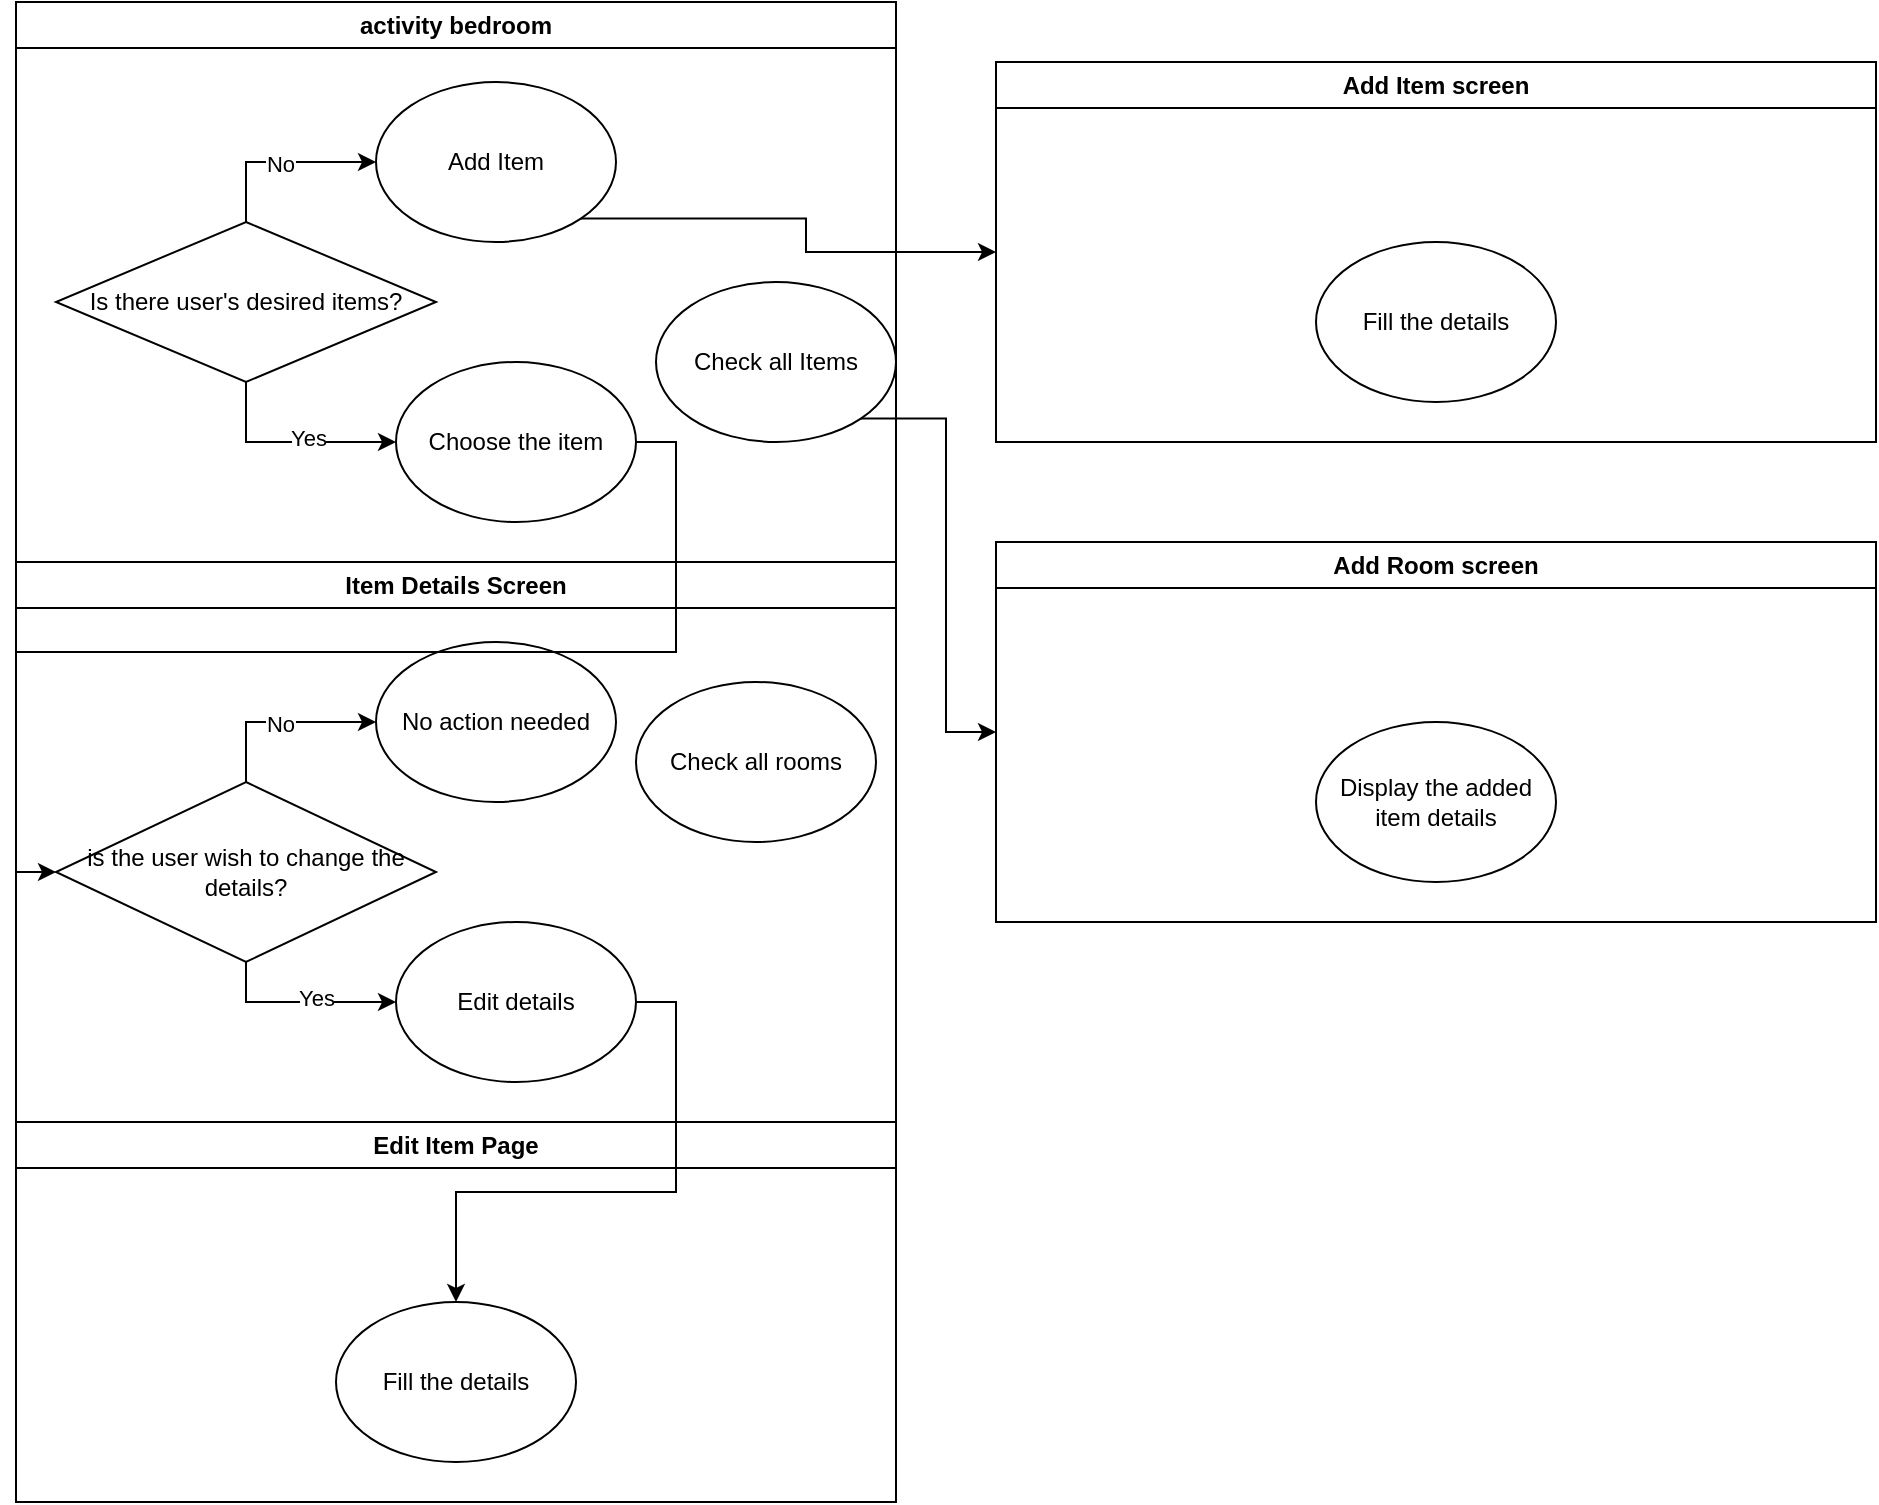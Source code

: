 <mxfile version="24.7.17">
  <diagram name="Page-1" id="eoc4MKagsMnlG2iia2Lf">
    <mxGraphModel dx="1050" dy="565" grid="1" gridSize="10" guides="1" tooltips="1" connect="1" arrows="1" fold="1" page="1" pageScale="1" pageWidth="850" pageHeight="1100" math="0" shadow="0">
      <root>
        <mxCell id="0" />
        <mxCell id="1" parent="0" />
        <mxCell id="W7nW2BxCHRV_zjZKXj0f-22" value="activity bedroom" style="swimlane;whiteSpace=wrap;html=1;" parent="1" vertex="1">
          <mxGeometry x="340" y="50" width="440" height="280" as="geometry" />
        </mxCell>
        <mxCell id="W7nW2BxCHRV_zjZKXj0f-23" style="edgeStyle=orthogonalEdgeStyle;rounded=0;orthogonalLoop=1;jettySize=auto;html=1;entryX=0;entryY=0.5;entryDx=0;entryDy=0;" parent="W7nW2BxCHRV_zjZKXj0f-22" source="W7nW2BxCHRV_zjZKXj0f-25" target="W7nW2BxCHRV_zjZKXj0f-29" edge="1">
          <mxGeometry relative="1" as="geometry" />
        </mxCell>
        <mxCell id="W7nW2BxCHRV_zjZKXj0f-24" value="Yes" style="edgeLabel;html=1;align=center;verticalAlign=middle;resizable=0;points=[];" parent="W7nW2BxCHRV_zjZKXj0f-23" vertex="1" connectable="0">
          <mxGeometry x="0.155" y="2" relative="1" as="geometry">
            <mxPoint as="offset" />
          </mxGeometry>
        </mxCell>
        <mxCell id="W7nW2BxCHRV_zjZKXj0f-25" value="Is there user&#39;s desired items?" style="rhombus;whiteSpace=wrap;html=1;" parent="W7nW2BxCHRV_zjZKXj0f-22" vertex="1">
          <mxGeometry x="20" y="110" width="190" height="80" as="geometry" />
        </mxCell>
        <mxCell id="W7nW2BxCHRV_zjZKXj0f-26" style="edgeStyle=orthogonalEdgeStyle;rounded=0;orthogonalLoop=1;jettySize=auto;html=1;entryX=0;entryY=0.5;entryDx=0;entryDy=0;" parent="W7nW2BxCHRV_zjZKXj0f-22" source="W7nW2BxCHRV_zjZKXj0f-25" target="W7nW2BxCHRV_zjZKXj0f-28" edge="1">
          <mxGeometry relative="1" as="geometry" />
        </mxCell>
        <mxCell id="W7nW2BxCHRV_zjZKXj0f-27" value="No" style="edgeLabel;html=1;align=center;verticalAlign=middle;resizable=0;points=[];" parent="W7nW2BxCHRV_zjZKXj0f-26" vertex="1" connectable="0">
          <mxGeometry x="-0.016" y="-1" relative="1" as="geometry">
            <mxPoint as="offset" />
          </mxGeometry>
        </mxCell>
        <mxCell id="W7nW2BxCHRV_zjZKXj0f-28" value="Add Item" style="ellipse;whiteSpace=wrap;html=1;" parent="W7nW2BxCHRV_zjZKXj0f-22" vertex="1">
          <mxGeometry x="180" y="40" width="120" height="80" as="geometry" />
        </mxCell>
        <mxCell id="W7nW2BxCHRV_zjZKXj0f-29" value="Choose the item" style="ellipse;whiteSpace=wrap;html=1;" parent="W7nW2BxCHRV_zjZKXj0f-22" vertex="1">
          <mxGeometry x="190" y="180" width="120" height="80" as="geometry" />
        </mxCell>
        <mxCell id="W7nW2BxCHRV_zjZKXj0f-31" value="Check all Items" style="ellipse;whiteSpace=wrap;html=1;" parent="W7nW2BxCHRV_zjZKXj0f-22" vertex="1">
          <mxGeometry x="320" y="140" width="120" height="80" as="geometry" />
        </mxCell>
        <mxCell id="W7nW2BxCHRV_zjZKXj0f-48" value="Item Details Screen" style="swimlane;whiteSpace=wrap;html=1;" parent="1" vertex="1">
          <mxGeometry x="340" y="330" width="440" height="280" as="geometry" />
        </mxCell>
        <mxCell id="W7nW2BxCHRV_zjZKXj0f-49" style="edgeStyle=orthogonalEdgeStyle;rounded=0;orthogonalLoop=1;jettySize=auto;html=1;entryX=0;entryY=0.5;entryDx=0;entryDy=0;" parent="W7nW2BxCHRV_zjZKXj0f-48" source="W7nW2BxCHRV_zjZKXj0f-51" target="W7nW2BxCHRV_zjZKXj0f-55" edge="1">
          <mxGeometry relative="1" as="geometry" />
        </mxCell>
        <mxCell id="W7nW2BxCHRV_zjZKXj0f-50" value="Yes" style="edgeLabel;html=1;align=center;verticalAlign=middle;resizable=0;points=[];" parent="W7nW2BxCHRV_zjZKXj0f-49" vertex="1" connectable="0">
          <mxGeometry x="0.155" y="2" relative="1" as="geometry">
            <mxPoint as="offset" />
          </mxGeometry>
        </mxCell>
        <mxCell id="W7nW2BxCHRV_zjZKXj0f-51" value="is the user wish to change the details?" style="rhombus;whiteSpace=wrap;html=1;" parent="W7nW2BxCHRV_zjZKXj0f-48" vertex="1">
          <mxGeometry x="20" y="110" width="190" height="90" as="geometry" />
        </mxCell>
        <mxCell id="W7nW2BxCHRV_zjZKXj0f-52" style="edgeStyle=orthogonalEdgeStyle;rounded=0;orthogonalLoop=1;jettySize=auto;html=1;entryX=0;entryY=0.5;entryDx=0;entryDy=0;" parent="W7nW2BxCHRV_zjZKXj0f-48" source="W7nW2BxCHRV_zjZKXj0f-51" target="W7nW2BxCHRV_zjZKXj0f-54" edge="1">
          <mxGeometry relative="1" as="geometry" />
        </mxCell>
        <mxCell id="W7nW2BxCHRV_zjZKXj0f-53" value="No" style="edgeLabel;html=1;align=center;verticalAlign=middle;resizable=0;points=[];" parent="W7nW2BxCHRV_zjZKXj0f-52" vertex="1" connectable="0">
          <mxGeometry x="-0.016" y="-1" relative="1" as="geometry">
            <mxPoint as="offset" />
          </mxGeometry>
        </mxCell>
        <mxCell id="W7nW2BxCHRV_zjZKXj0f-54" value="No action needed" style="ellipse;whiteSpace=wrap;html=1;" parent="W7nW2BxCHRV_zjZKXj0f-48" vertex="1">
          <mxGeometry x="180" y="40" width="120" height="80" as="geometry" />
        </mxCell>
        <mxCell id="W7nW2BxCHRV_zjZKXj0f-55" value="Edit details" style="ellipse;whiteSpace=wrap;html=1;" parent="W7nW2BxCHRV_zjZKXj0f-48" vertex="1">
          <mxGeometry x="190" y="180" width="120" height="80" as="geometry" />
        </mxCell>
        <mxCell id="W7nW2BxCHRV_zjZKXj0f-57" value="Check all rooms" style="ellipse;whiteSpace=wrap;html=1;" parent="W7nW2BxCHRV_zjZKXj0f-48" vertex="1">
          <mxGeometry x="310" y="60" width="120" height="80" as="geometry" />
        </mxCell>
        <mxCell id="7I4hs-MUoRhDfMfP-qmd-4" value="Edit Item Page" style="swimlane;whiteSpace=wrap;html=1;" vertex="1" parent="1">
          <mxGeometry x="340" y="610" width="440" height="190" as="geometry" />
        </mxCell>
        <mxCell id="7I4hs-MUoRhDfMfP-qmd-5" value="Fill the details" style="ellipse;whiteSpace=wrap;html=1;" vertex="1" parent="7I4hs-MUoRhDfMfP-qmd-4">
          <mxGeometry x="160" y="90" width="120" height="80" as="geometry" />
        </mxCell>
        <mxCell id="7I4hs-MUoRhDfMfP-qmd-7" style="edgeStyle=orthogonalEdgeStyle;rounded=0;orthogonalLoop=1;jettySize=auto;html=1;exitX=1;exitY=0.5;exitDx=0;exitDy=0;" edge="1" parent="1" source="W7nW2BxCHRV_zjZKXj0f-55" target="7I4hs-MUoRhDfMfP-qmd-5">
          <mxGeometry relative="1" as="geometry" />
        </mxCell>
        <mxCell id="7I4hs-MUoRhDfMfP-qmd-8" style="edgeStyle=orthogonalEdgeStyle;rounded=0;orthogonalLoop=1;jettySize=auto;html=1;exitX=1;exitY=0.5;exitDx=0;exitDy=0;entryX=0;entryY=0.5;entryDx=0;entryDy=0;" edge="1" parent="1" source="W7nW2BxCHRV_zjZKXj0f-29" target="W7nW2BxCHRV_zjZKXj0f-51">
          <mxGeometry relative="1" as="geometry" />
        </mxCell>
        <mxCell id="7I4hs-MUoRhDfMfP-qmd-9" value="Add Item screen" style="swimlane;whiteSpace=wrap;html=1;" vertex="1" parent="1">
          <mxGeometry x="830" y="80" width="440" height="190" as="geometry" />
        </mxCell>
        <mxCell id="7I4hs-MUoRhDfMfP-qmd-10" value="Fill the details" style="ellipse;whiteSpace=wrap;html=1;" vertex="1" parent="7I4hs-MUoRhDfMfP-qmd-9">
          <mxGeometry x="160" y="90" width="120" height="80" as="geometry" />
        </mxCell>
        <mxCell id="7I4hs-MUoRhDfMfP-qmd-11" style="edgeStyle=orthogonalEdgeStyle;rounded=0;orthogonalLoop=1;jettySize=auto;html=1;exitX=1;exitY=1;exitDx=0;exitDy=0;entryX=0;entryY=0.5;entryDx=0;entryDy=0;" edge="1" parent="1" source="W7nW2BxCHRV_zjZKXj0f-28" target="7I4hs-MUoRhDfMfP-qmd-9">
          <mxGeometry relative="1" as="geometry" />
        </mxCell>
        <mxCell id="7I4hs-MUoRhDfMfP-qmd-12" value="Add Room screen" style="swimlane;whiteSpace=wrap;html=1;" vertex="1" parent="1">
          <mxGeometry x="830" y="320" width="440" height="190" as="geometry" />
        </mxCell>
        <mxCell id="7I4hs-MUoRhDfMfP-qmd-13" value="Display the added item details" style="ellipse;whiteSpace=wrap;html=1;" vertex="1" parent="7I4hs-MUoRhDfMfP-qmd-12">
          <mxGeometry x="160" y="90" width="120" height="80" as="geometry" />
        </mxCell>
        <mxCell id="7I4hs-MUoRhDfMfP-qmd-14" style="edgeStyle=orthogonalEdgeStyle;rounded=0;orthogonalLoop=1;jettySize=auto;html=1;exitX=1;exitY=1;exitDx=0;exitDy=0;entryX=0;entryY=0.5;entryDx=0;entryDy=0;" edge="1" parent="1" source="W7nW2BxCHRV_zjZKXj0f-31" target="7I4hs-MUoRhDfMfP-qmd-12">
          <mxGeometry relative="1" as="geometry" />
        </mxCell>
      </root>
    </mxGraphModel>
  </diagram>
</mxfile>
